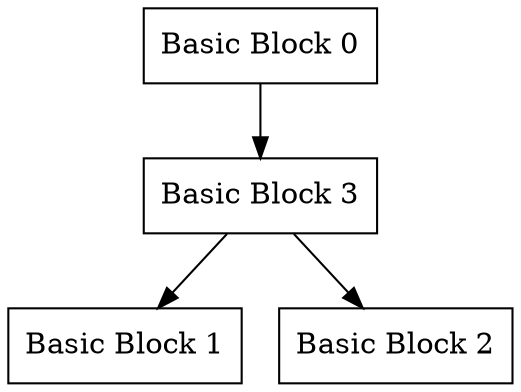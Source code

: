 digraph foo {

"Basic Block 0" [shape=box];
"Basic Block 1" [shape=box];
"Basic Block 2" [shape=box];
"Basic Block 3" [shape=box];

"Basic Block 0" -> "Basic Block 3";
"Basic Block 3" -> "Basic Block 1";
"Basic Block 3" -> "Basic Block 2";

}